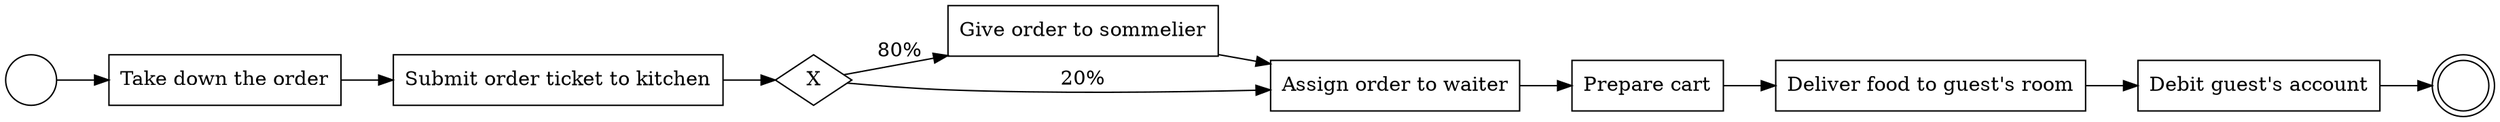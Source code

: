 

digraph G {
  rankdir=LR;
  start_1[shape=circle label=""];
  task_1[shape=rectangle label="Take down the order"];
  task_2[shape=rectangle label="Submit order ticket to kitchen"];
  task_3[shape=rectangle label="Give order to sommelier"];
  task_4[shape=rectangle label="Assign order to waiter"];
  task_5[shape=rectangle label="Prepare cart"];
  task_6[shape=rectangle label="Deliver food to guest's room"];
  task_7[shape=rectangle label="Debit guest's account"];
  seg_1[shape=diamond label="X"];
  end_1[shape=doublecircle label=""];
  start_1 -> task_1;
  task_1 -> task_2;
  task_2 -> seg_1;
  seg_1 -> task_3[label="80%"];
  seg_1 -> task_4[label="20%"];
  task_3 -> task_4;
  task_4 -> task_5;
  task_5 -> task_6;
  task_6 -> task_7;
  task_7 -> end_1;
}
